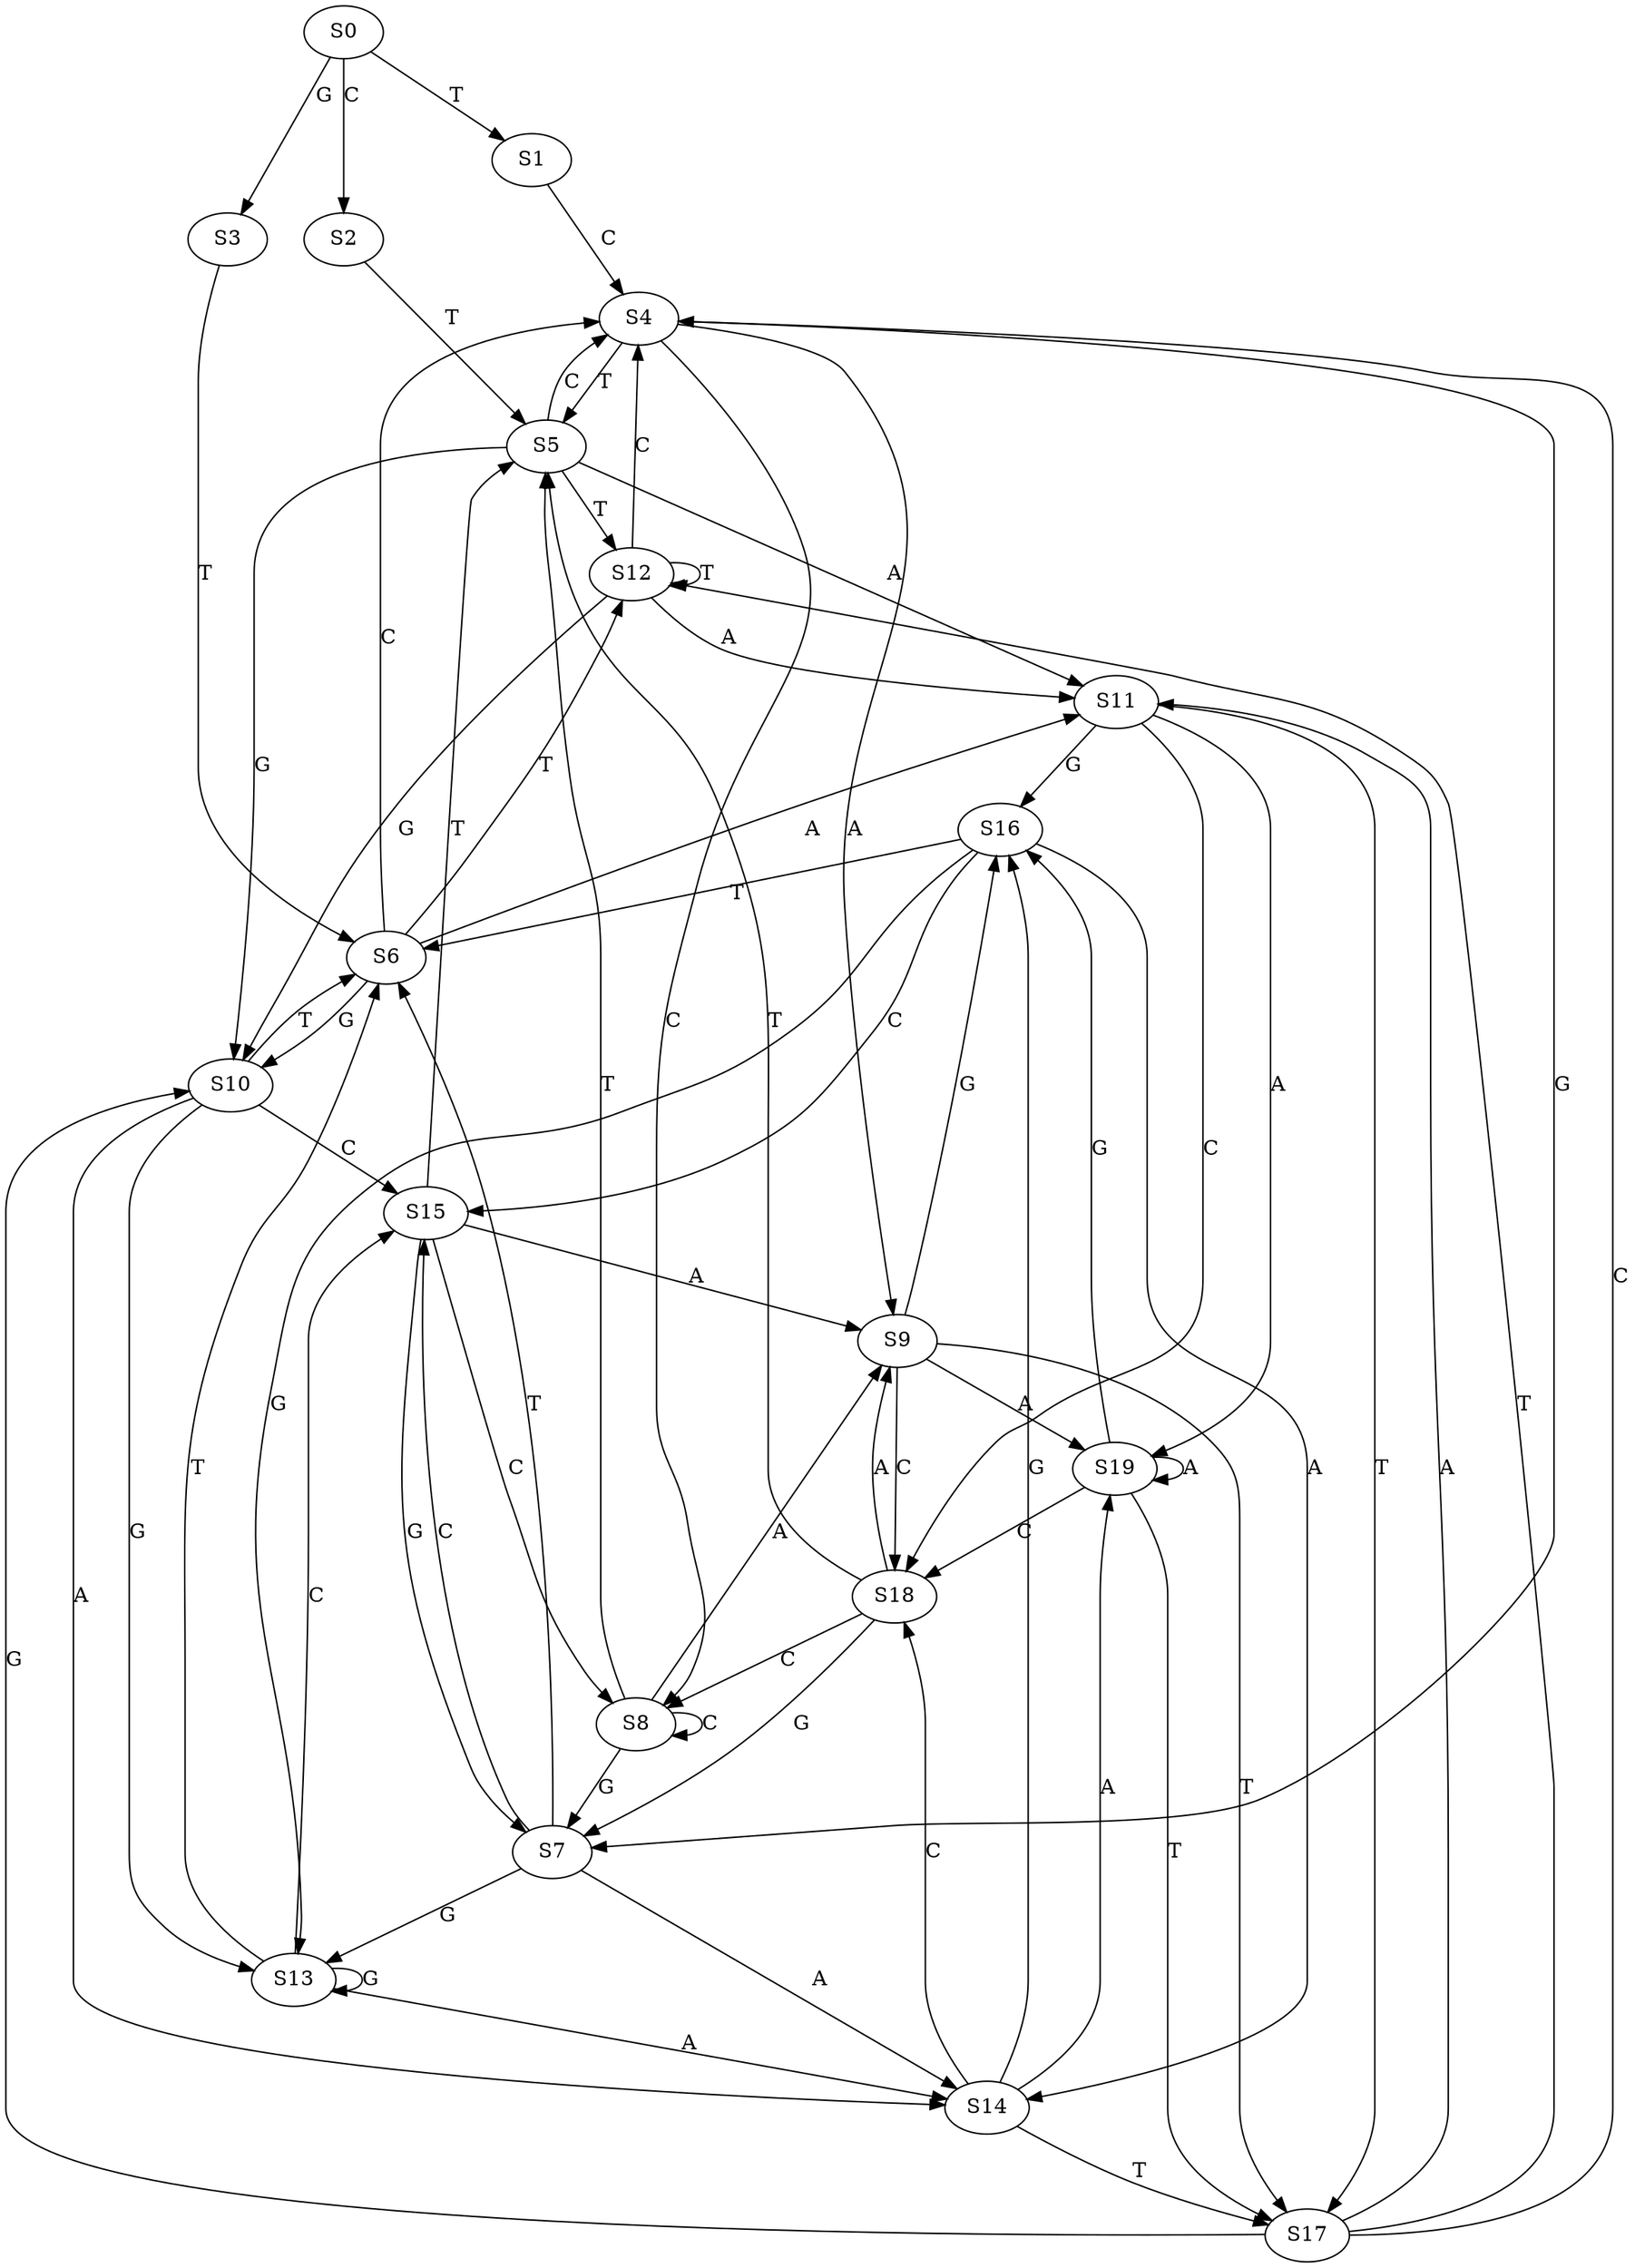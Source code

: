 strict digraph  {
	S0 -> S1 [ label = T ];
	S0 -> S2 [ label = C ];
	S0 -> S3 [ label = G ];
	S1 -> S4 [ label = C ];
	S2 -> S5 [ label = T ];
	S3 -> S6 [ label = T ];
	S4 -> S5 [ label = T ];
	S4 -> S7 [ label = G ];
	S4 -> S8 [ label = C ];
	S4 -> S9 [ label = A ];
	S5 -> S10 [ label = G ];
	S5 -> S4 [ label = C ];
	S5 -> S11 [ label = A ];
	S5 -> S12 [ label = T ];
	S6 -> S11 [ label = A ];
	S6 -> S4 [ label = C ];
	S6 -> S10 [ label = G ];
	S6 -> S12 [ label = T ];
	S7 -> S13 [ label = G ];
	S7 -> S6 [ label = T ];
	S7 -> S14 [ label = A ];
	S7 -> S15 [ label = C ];
	S8 -> S7 [ label = G ];
	S8 -> S8 [ label = C ];
	S8 -> S9 [ label = A ];
	S8 -> S5 [ label = T ];
	S9 -> S16 [ label = G ];
	S9 -> S17 [ label = T ];
	S9 -> S18 [ label = C ];
	S9 -> S19 [ label = A ];
	S10 -> S14 [ label = A ];
	S10 -> S6 [ label = T ];
	S10 -> S15 [ label = C ];
	S10 -> S13 [ label = G ];
	S11 -> S16 [ label = G ];
	S11 -> S17 [ label = T ];
	S11 -> S19 [ label = A ];
	S11 -> S18 [ label = C ];
	S12 -> S4 [ label = C ];
	S12 -> S10 [ label = G ];
	S12 -> S12 [ label = T ];
	S12 -> S11 [ label = A ];
	S13 -> S14 [ label = A ];
	S13 -> S6 [ label = T ];
	S13 -> S13 [ label = G ];
	S13 -> S15 [ label = C ];
	S14 -> S16 [ label = G ];
	S14 -> S19 [ label = A ];
	S14 -> S18 [ label = C ];
	S14 -> S17 [ label = T ];
	S15 -> S8 [ label = C ];
	S15 -> S5 [ label = T ];
	S15 -> S7 [ label = G ];
	S15 -> S9 [ label = A ];
	S16 -> S6 [ label = T ];
	S16 -> S13 [ label = G ];
	S16 -> S14 [ label = A ];
	S16 -> S15 [ label = C ];
	S17 -> S11 [ label = A ];
	S17 -> S4 [ label = C ];
	S17 -> S12 [ label = T ];
	S17 -> S10 [ label = G ];
	S18 -> S9 [ label = A ];
	S18 -> S5 [ label = T ];
	S18 -> S8 [ label = C ];
	S18 -> S7 [ label = G ];
	S19 -> S17 [ label = T ];
	S19 -> S18 [ label = C ];
	S19 -> S16 [ label = G ];
	S19 -> S19 [ label = A ];
}
